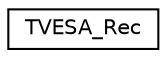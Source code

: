 digraph "Graphical Class Hierarchy"
{
 // LATEX_PDF_SIZE
  edge [fontname="Helvetica",fontsize="10",labelfontname="Helvetica",labelfontsize="10"];
  node [fontname="Helvetica",fontsize="10",shape=record];
  rankdir="LR";
  Node0 [label="TVESA_Rec",height=0.2,width=0.4,color="black", fillcolor="white", style="filled",URL="$structTVESA__Rec.html",tooltip=" "];
}

